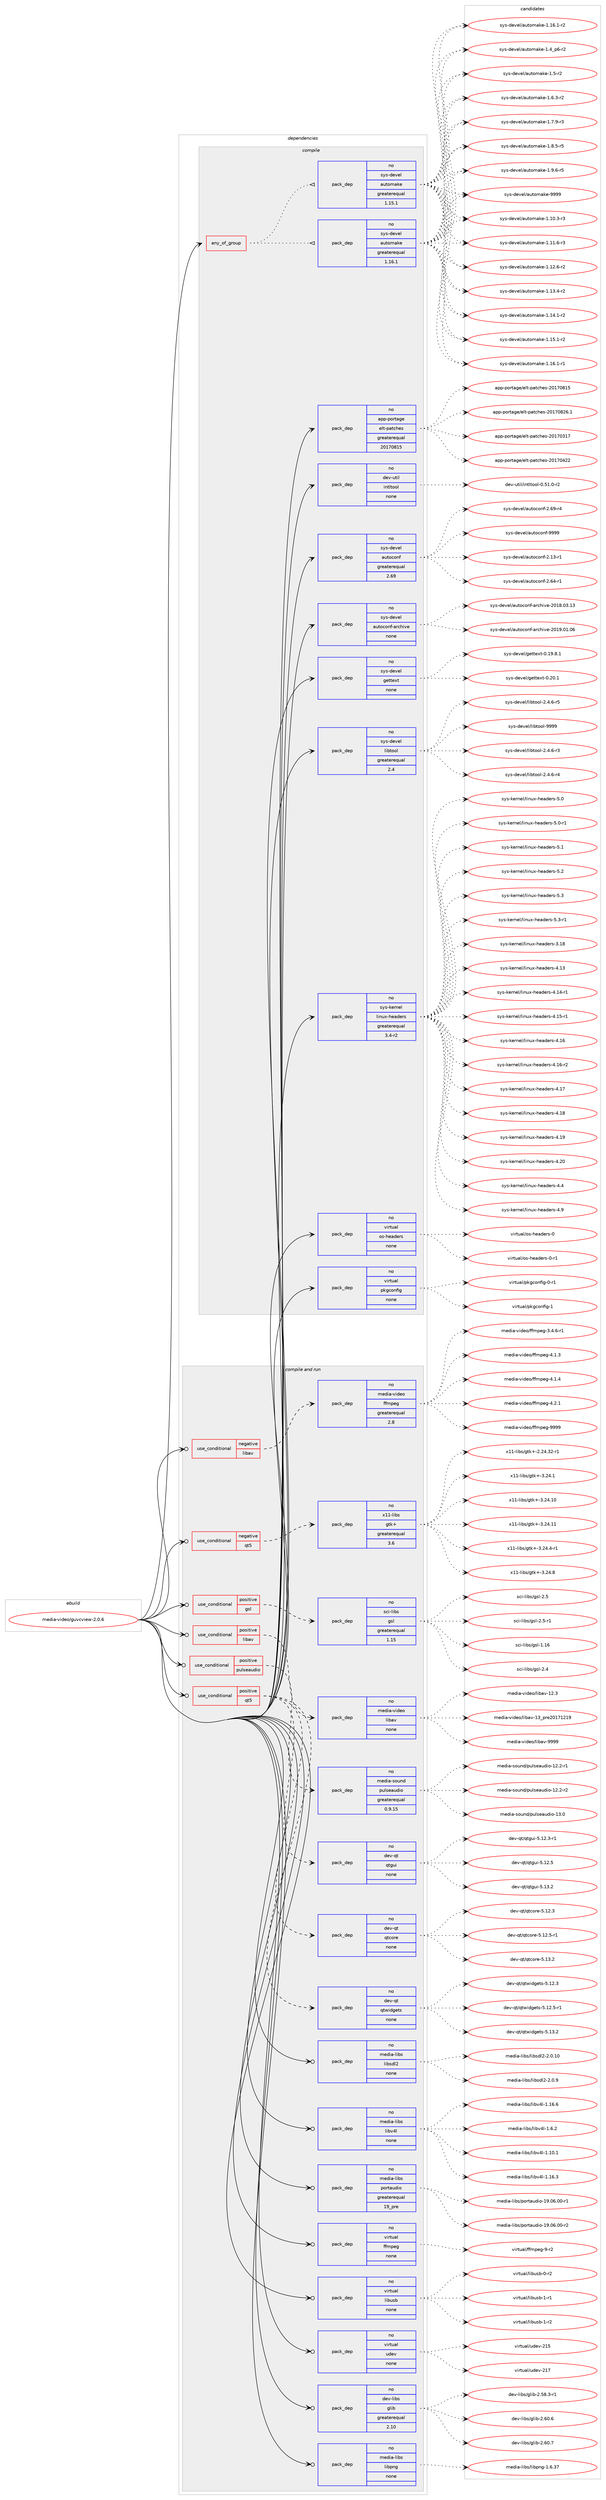 digraph prolog {

# *************
# Graph options
# *************

newrank=true;
concentrate=true;
compound=true;
graph [rankdir=LR,fontname=Helvetica,fontsize=10,ranksep=1.5];#, ranksep=2.5, nodesep=0.2];
edge  [arrowhead=vee];
node  [fontname=Helvetica,fontsize=10];

# **********
# The ebuild
# **********

subgraph cluster_leftcol {
color=gray;
rank=same;
label=<<i>ebuild</i>>;
id [label="media-video/guvcview-2.0.6", color=red, width=4, href="../media-video/guvcview-2.0.6.svg"];
}

# ****************
# The dependencies
# ****************

subgraph cluster_midcol {
color=gray;
label=<<i>dependencies</i>>;
subgraph cluster_compile {
fillcolor="#eeeeee";
style=filled;
label=<<i>compile</i>>;
subgraph any13641 {
dependency807619 [label=<<TABLE BORDER="0" CELLBORDER="1" CELLSPACING="0" CELLPADDING="4"><TR><TD CELLPADDING="10">any_of_group</TD></TR></TABLE>>, shape=none, color=red];subgraph pack597181 {
dependency807620 [label=<<TABLE BORDER="0" CELLBORDER="1" CELLSPACING="0" CELLPADDING="4" WIDTH="220"><TR><TD ROWSPAN="6" CELLPADDING="30">pack_dep</TD></TR><TR><TD WIDTH="110">no</TD></TR><TR><TD>sys-devel</TD></TR><TR><TD>automake</TD></TR><TR><TD>greaterequal</TD></TR><TR><TD>1.16.1</TD></TR></TABLE>>, shape=none, color=blue];
}
dependency807619:e -> dependency807620:w [weight=20,style="dotted",arrowhead="oinv"];
subgraph pack597182 {
dependency807621 [label=<<TABLE BORDER="0" CELLBORDER="1" CELLSPACING="0" CELLPADDING="4" WIDTH="220"><TR><TD ROWSPAN="6" CELLPADDING="30">pack_dep</TD></TR><TR><TD WIDTH="110">no</TD></TR><TR><TD>sys-devel</TD></TR><TR><TD>automake</TD></TR><TR><TD>greaterequal</TD></TR><TR><TD>1.15.1</TD></TR></TABLE>>, shape=none, color=blue];
}
dependency807619:e -> dependency807621:w [weight=20,style="dotted",arrowhead="oinv"];
}
id:e -> dependency807619:w [weight=20,style="solid",arrowhead="vee"];
subgraph pack597183 {
dependency807622 [label=<<TABLE BORDER="0" CELLBORDER="1" CELLSPACING="0" CELLPADDING="4" WIDTH="220"><TR><TD ROWSPAN="6" CELLPADDING="30">pack_dep</TD></TR><TR><TD WIDTH="110">no</TD></TR><TR><TD>app-portage</TD></TR><TR><TD>elt-patches</TD></TR><TR><TD>greaterequal</TD></TR><TR><TD>20170815</TD></TR></TABLE>>, shape=none, color=blue];
}
id:e -> dependency807622:w [weight=20,style="solid",arrowhead="vee"];
subgraph pack597184 {
dependency807623 [label=<<TABLE BORDER="0" CELLBORDER="1" CELLSPACING="0" CELLPADDING="4" WIDTH="220"><TR><TD ROWSPAN="6" CELLPADDING="30">pack_dep</TD></TR><TR><TD WIDTH="110">no</TD></TR><TR><TD>dev-util</TD></TR><TR><TD>intltool</TD></TR><TR><TD>none</TD></TR><TR><TD></TD></TR></TABLE>>, shape=none, color=blue];
}
id:e -> dependency807623:w [weight=20,style="solid",arrowhead="vee"];
subgraph pack597185 {
dependency807624 [label=<<TABLE BORDER="0" CELLBORDER="1" CELLSPACING="0" CELLPADDING="4" WIDTH="220"><TR><TD ROWSPAN="6" CELLPADDING="30">pack_dep</TD></TR><TR><TD WIDTH="110">no</TD></TR><TR><TD>sys-devel</TD></TR><TR><TD>autoconf</TD></TR><TR><TD>greaterequal</TD></TR><TR><TD>2.69</TD></TR></TABLE>>, shape=none, color=blue];
}
id:e -> dependency807624:w [weight=20,style="solid",arrowhead="vee"];
subgraph pack597186 {
dependency807625 [label=<<TABLE BORDER="0" CELLBORDER="1" CELLSPACING="0" CELLPADDING="4" WIDTH="220"><TR><TD ROWSPAN="6" CELLPADDING="30">pack_dep</TD></TR><TR><TD WIDTH="110">no</TD></TR><TR><TD>sys-devel</TD></TR><TR><TD>autoconf-archive</TD></TR><TR><TD>none</TD></TR><TR><TD></TD></TR></TABLE>>, shape=none, color=blue];
}
id:e -> dependency807625:w [weight=20,style="solid",arrowhead="vee"];
subgraph pack597187 {
dependency807626 [label=<<TABLE BORDER="0" CELLBORDER="1" CELLSPACING="0" CELLPADDING="4" WIDTH="220"><TR><TD ROWSPAN="6" CELLPADDING="30">pack_dep</TD></TR><TR><TD WIDTH="110">no</TD></TR><TR><TD>sys-devel</TD></TR><TR><TD>gettext</TD></TR><TR><TD>none</TD></TR><TR><TD></TD></TR></TABLE>>, shape=none, color=blue];
}
id:e -> dependency807626:w [weight=20,style="solid",arrowhead="vee"];
subgraph pack597188 {
dependency807627 [label=<<TABLE BORDER="0" CELLBORDER="1" CELLSPACING="0" CELLPADDING="4" WIDTH="220"><TR><TD ROWSPAN="6" CELLPADDING="30">pack_dep</TD></TR><TR><TD WIDTH="110">no</TD></TR><TR><TD>sys-devel</TD></TR><TR><TD>libtool</TD></TR><TR><TD>greaterequal</TD></TR><TR><TD>2.4</TD></TR></TABLE>>, shape=none, color=blue];
}
id:e -> dependency807627:w [weight=20,style="solid",arrowhead="vee"];
subgraph pack597189 {
dependency807628 [label=<<TABLE BORDER="0" CELLBORDER="1" CELLSPACING="0" CELLPADDING="4" WIDTH="220"><TR><TD ROWSPAN="6" CELLPADDING="30">pack_dep</TD></TR><TR><TD WIDTH="110">no</TD></TR><TR><TD>sys-kernel</TD></TR><TR><TD>linux-headers</TD></TR><TR><TD>greaterequal</TD></TR><TR><TD>3.4-r2</TD></TR></TABLE>>, shape=none, color=blue];
}
id:e -> dependency807628:w [weight=20,style="solid",arrowhead="vee"];
subgraph pack597190 {
dependency807629 [label=<<TABLE BORDER="0" CELLBORDER="1" CELLSPACING="0" CELLPADDING="4" WIDTH="220"><TR><TD ROWSPAN="6" CELLPADDING="30">pack_dep</TD></TR><TR><TD WIDTH="110">no</TD></TR><TR><TD>virtual</TD></TR><TR><TD>os-headers</TD></TR><TR><TD>none</TD></TR><TR><TD></TD></TR></TABLE>>, shape=none, color=blue];
}
id:e -> dependency807629:w [weight=20,style="solid",arrowhead="vee"];
subgraph pack597191 {
dependency807630 [label=<<TABLE BORDER="0" CELLBORDER="1" CELLSPACING="0" CELLPADDING="4" WIDTH="220"><TR><TD ROWSPAN="6" CELLPADDING="30">pack_dep</TD></TR><TR><TD WIDTH="110">no</TD></TR><TR><TD>virtual</TD></TR><TR><TD>pkgconfig</TD></TR><TR><TD>none</TD></TR><TR><TD></TD></TR></TABLE>>, shape=none, color=blue];
}
id:e -> dependency807630:w [weight=20,style="solid",arrowhead="vee"];
}
subgraph cluster_compileandrun {
fillcolor="#eeeeee";
style=filled;
label=<<i>compile and run</i>>;
subgraph cond196349 {
dependency807631 [label=<<TABLE BORDER="0" CELLBORDER="1" CELLSPACING="0" CELLPADDING="4"><TR><TD ROWSPAN="3" CELLPADDING="10">use_conditional</TD></TR><TR><TD>negative</TD></TR><TR><TD>libav</TD></TR></TABLE>>, shape=none, color=red];
subgraph pack597192 {
dependency807632 [label=<<TABLE BORDER="0" CELLBORDER="1" CELLSPACING="0" CELLPADDING="4" WIDTH="220"><TR><TD ROWSPAN="6" CELLPADDING="30">pack_dep</TD></TR><TR><TD WIDTH="110">no</TD></TR><TR><TD>media-video</TD></TR><TR><TD>ffmpeg</TD></TR><TR><TD>greaterequal</TD></TR><TR><TD>2.8</TD></TR></TABLE>>, shape=none, color=blue];
}
dependency807631:e -> dependency807632:w [weight=20,style="dashed",arrowhead="vee"];
}
id:e -> dependency807631:w [weight=20,style="solid",arrowhead="odotvee"];
subgraph cond196350 {
dependency807633 [label=<<TABLE BORDER="0" CELLBORDER="1" CELLSPACING="0" CELLPADDING="4"><TR><TD ROWSPAN="3" CELLPADDING="10">use_conditional</TD></TR><TR><TD>negative</TD></TR><TR><TD>qt5</TD></TR></TABLE>>, shape=none, color=red];
subgraph pack597193 {
dependency807634 [label=<<TABLE BORDER="0" CELLBORDER="1" CELLSPACING="0" CELLPADDING="4" WIDTH="220"><TR><TD ROWSPAN="6" CELLPADDING="30">pack_dep</TD></TR><TR><TD WIDTH="110">no</TD></TR><TR><TD>x11-libs</TD></TR><TR><TD>gtk+</TD></TR><TR><TD>greaterequal</TD></TR><TR><TD>3.6</TD></TR></TABLE>>, shape=none, color=blue];
}
dependency807633:e -> dependency807634:w [weight=20,style="dashed",arrowhead="vee"];
}
id:e -> dependency807633:w [weight=20,style="solid",arrowhead="odotvee"];
subgraph cond196351 {
dependency807635 [label=<<TABLE BORDER="0" CELLBORDER="1" CELLSPACING="0" CELLPADDING="4"><TR><TD ROWSPAN="3" CELLPADDING="10">use_conditional</TD></TR><TR><TD>positive</TD></TR><TR><TD>gsl</TD></TR></TABLE>>, shape=none, color=red];
subgraph pack597194 {
dependency807636 [label=<<TABLE BORDER="0" CELLBORDER="1" CELLSPACING="0" CELLPADDING="4" WIDTH="220"><TR><TD ROWSPAN="6" CELLPADDING="30">pack_dep</TD></TR><TR><TD WIDTH="110">no</TD></TR><TR><TD>sci-libs</TD></TR><TR><TD>gsl</TD></TR><TR><TD>greaterequal</TD></TR><TR><TD>1.15</TD></TR></TABLE>>, shape=none, color=blue];
}
dependency807635:e -> dependency807636:w [weight=20,style="dashed",arrowhead="vee"];
}
id:e -> dependency807635:w [weight=20,style="solid",arrowhead="odotvee"];
subgraph cond196352 {
dependency807637 [label=<<TABLE BORDER="0" CELLBORDER="1" CELLSPACING="0" CELLPADDING="4"><TR><TD ROWSPAN="3" CELLPADDING="10">use_conditional</TD></TR><TR><TD>positive</TD></TR><TR><TD>libav</TD></TR></TABLE>>, shape=none, color=red];
subgraph pack597195 {
dependency807638 [label=<<TABLE BORDER="0" CELLBORDER="1" CELLSPACING="0" CELLPADDING="4" WIDTH="220"><TR><TD ROWSPAN="6" CELLPADDING="30">pack_dep</TD></TR><TR><TD WIDTH="110">no</TD></TR><TR><TD>media-video</TD></TR><TR><TD>libav</TD></TR><TR><TD>none</TD></TR><TR><TD></TD></TR></TABLE>>, shape=none, color=blue];
}
dependency807637:e -> dependency807638:w [weight=20,style="dashed",arrowhead="vee"];
}
id:e -> dependency807637:w [weight=20,style="solid",arrowhead="odotvee"];
subgraph cond196353 {
dependency807639 [label=<<TABLE BORDER="0" CELLBORDER="1" CELLSPACING="0" CELLPADDING="4"><TR><TD ROWSPAN="3" CELLPADDING="10">use_conditional</TD></TR><TR><TD>positive</TD></TR><TR><TD>pulseaudio</TD></TR></TABLE>>, shape=none, color=red];
subgraph pack597196 {
dependency807640 [label=<<TABLE BORDER="0" CELLBORDER="1" CELLSPACING="0" CELLPADDING="4" WIDTH="220"><TR><TD ROWSPAN="6" CELLPADDING="30">pack_dep</TD></TR><TR><TD WIDTH="110">no</TD></TR><TR><TD>media-sound</TD></TR><TR><TD>pulseaudio</TD></TR><TR><TD>greaterequal</TD></TR><TR><TD>0.9.15</TD></TR></TABLE>>, shape=none, color=blue];
}
dependency807639:e -> dependency807640:w [weight=20,style="dashed",arrowhead="vee"];
}
id:e -> dependency807639:w [weight=20,style="solid",arrowhead="odotvee"];
subgraph cond196354 {
dependency807641 [label=<<TABLE BORDER="0" CELLBORDER="1" CELLSPACING="0" CELLPADDING="4"><TR><TD ROWSPAN="3" CELLPADDING="10">use_conditional</TD></TR><TR><TD>positive</TD></TR><TR><TD>qt5</TD></TR></TABLE>>, shape=none, color=red];
subgraph pack597197 {
dependency807642 [label=<<TABLE BORDER="0" CELLBORDER="1" CELLSPACING="0" CELLPADDING="4" WIDTH="220"><TR><TD ROWSPAN="6" CELLPADDING="30">pack_dep</TD></TR><TR><TD WIDTH="110">no</TD></TR><TR><TD>dev-qt</TD></TR><TR><TD>qtcore</TD></TR><TR><TD>none</TD></TR><TR><TD></TD></TR></TABLE>>, shape=none, color=blue];
}
dependency807641:e -> dependency807642:w [weight=20,style="dashed",arrowhead="vee"];
subgraph pack597198 {
dependency807643 [label=<<TABLE BORDER="0" CELLBORDER="1" CELLSPACING="0" CELLPADDING="4" WIDTH="220"><TR><TD ROWSPAN="6" CELLPADDING="30">pack_dep</TD></TR><TR><TD WIDTH="110">no</TD></TR><TR><TD>dev-qt</TD></TR><TR><TD>qtgui</TD></TR><TR><TD>none</TD></TR><TR><TD></TD></TR></TABLE>>, shape=none, color=blue];
}
dependency807641:e -> dependency807643:w [weight=20,style="dashed",arrowhead="vee"];
subgraph pack597199 {
dependency807644 [label=<<TABLE BORDER="0" CELLBORDER="1" CELLSPACING="0" CELLPADDING="4" WIDTH="220"><TR><TD ROWSPAN="6" CELLPADDING="30">pack_dep</TD></TR><TR><TD WIDTH="110">no</TD></TR><TR><TD>dev-qt</TD></TR><TR><TD>qtwidgets</TD></TR><TR><TD>none</TD></TR><TR><TD></TD></TR></TABLE>>, shape=none, color=blue];
}
dependency807641:e -> dependency807644:w [weight=20,style="dashed",arrowhead="vee"];
}
id:e -> dependency807641:w [weight=20,style="solid",arrowhead="odotvee"];
subgraph pack597200 {
dependency807645 [label=<<TABLE BORDER="0" CELLBORDER="1" CELLSPACING="0" CELLPADDING="4" WIDTH="220"><TR><TD ROWSPAN="6" CELLPADDING="30">pack_dep</TD></TR><TR><TD WIDTH="110">no</TD></TR><TR><TD>dev-libs</TD></TR><TR><TD>glib</TD></TR><TR><TD>greaterequal</TD></TR><TR><TD>2.10</TD></TR></TABLE>>, shape=none, color=blue];
}
id:e -> dependency807645:w [weight=20,style="solid",arrowhead="odotvee"];
subgraph pack597201 {
dependency807646 [label=<<TABLE BORDER="0" CELLBORDER="1" CELLSPACING="0" CELLPADDING="4" WIDTH="220"><TR><TD ROWSPAN="6" CELLPADDING="30">pack_dep</TD></TR><TR><TD WIDTH="110">no</TD></TR><TR><TD>media-libs</TD></TR><TR><TD>libpng</TD></TR><TR><TD>none</TD></TR><TR><TD></TD></TR></TABLE>>, shape=none, color=blue];
}
id:e -> dependency807646:w [weight=20,style="solid",arrowhead="odotvee"];
subgraph pack597202 {
dependency807647 [label=<<TABLE BORDER="0" CELLBORDER="1" CELLSPACING="0" CELLPADDING="4" WIDTH="220"><TR><TD ROWSPAN="6" CELLPADDING="30">pack_dep</TD></TR><TR><TD WIDTH="110">no</TD></TR><TR><TD>media-libs</TD></TR><TR><TD>libsdl2</TD></TR><TR><TD>none</TD></TR><TR><TD></TD></TR></TABLE>>, shape=none, color=blue];
}
id:e -> dependency807647:w [weight=20,style="solid",arrowhead="odotvee"];
subgraph pack597203 {
dependency807648 [label=<<TABLE BORDER="0" CELLBORDER="1" CELLSPACING="0" CELLPADDING="4" WIDTH="220"><TR><TD ROWSPAN="6" CELLPADDING="30">pack_dep</TD></TR><TR><TD WIDTH="110">no</TD></TR><TR><TD>media-libs</TD></TR><TR><TD>libv4l</TD></TR><TR><TD>none</TD></TR><TR><TD></TD></TR></TABLE>>, shape=none, color=blue];
}
id:e -> dependency807648:w [weight=20,style="solid",arrowhead="odotvee"];
subgraph pack597204 {
dependency807649 [label=<<TABLE BORDER="0" CELLBORDER="1" CELLSPACING="0" CELLPADDING="4" WIDTH="220"><TR><TD ROWSPAN="6" CELLPADDING="30">pack_dep</TD></TR><TR><TD WIDTH="110">no</TD></TR><TR><TD>media-libs</TD></TR><TR><TD>portaudio</TD></TR><TR><TD>greaterequal</TD></TR><TR><TD>19_pre</TD></TR></TABLE>>, shape=none, color=blue];
}
id:e -> dependency807649:w [weight=20,style="solid",arrowhead="odotvee"];
subgraph pack597205 {
dependency807650 [label=<<TABLE BORDER="0" CELLBORDER="1" CELLSPACING="0" CELLPADDING="4" WIDTH="220"><TR><TD ROWSPAN="6" CELLPADDING="30">pack_dep</TD></TR><TR><TD WIDTH="110">no</TD></TR><TR><TD>virtual</TD></TR><TR><TD>ffmpeg</TD></TR><TR><TD>none</TD></TR><TR><TD></TD></TR></TABLE>>, shape=none, color=blue];
}
id:e -> dependency807650:w [weight=20,style="solid",arrowhead="odotvee"];
subgraph pack597206 {
dependency807651 [label=<<TABLE BORDER="0" CELLBORDER="1" CELLSPACING="0" CELLPADDING="4" WIDTH="220"><TR><TD ROWSPAN="6" CELLPADDING="30">pack_dep</TD></TR><TR><TD WIDTH="110">no</TD></TR><TR><TD>virtual</TD></TR><TR><TD>libusb</TD></TR><TR><TD>none</TD></TR><TR><TD></TD></TR></TABLE>>, shape=none, color=blue];
}
id:e -> dependency807651:w [weight=20,style="solid",arrowhead="odotvee"];
subgraph pack597207 {
dependency807652 [label=<<TABLE BORDER="0" CELLBORDER="1" CELLSPACING="0" CELLPADDING="4" WIDTH="220"><TR><TD ROWSPAN="6" CELLPADDING="30">pack_dep</TD></TR><TR><TD WIDTH="110">no</TD></TR><TR><TD>virtual</TD></TR><TR><TD>udev</TD></TR><TR><TD>none</TD></TR><TR><TD></TD></TR></TABLE>>, shape=none, color=blue];
}
id:e -> dependency807652:w [weight=20,style="solid",arrowhead="odotvee"];
}
subgraph cluster_run {
fillcolor="#eeeeee";
style=filled;
label=<<i>run</i>>;
}
}

# **************
# The candidates
# **************

subgraph cluster_choices {
rank=same;
color=gray;
label=<<i>candidates</i>>;

subgraph choice597181 {
color=black;
nodesep=1;
choice11512111545100101118101108479711711611110997107101454946494846514511451 [label="sys-devel/automake-1.10.3-r3", color=red, width=4,href="../sys-devel/automake-1.10.3-r3.svg"];
choice11512111545100101118101108479711711611110997107101454946494946544511451 [label="sys-devel/automake-1.11.6-r3", color=red, width=4,href="../sys-devel/automake-1.11.6-r3.svg"];
choice11512111545100101118101108479711711611110997107101454946495046544511450 [label="sys-devel/automake-1.12.6-r2", color=red, width=4,href="../sys-devel/automake-1.12.6-r2.svg"];
choice11512111545100101118101108479711711611110997107101454946495146524511450 [label="sys-devel/automake-1.13.4-r2", color=red, width=4,href="../sys-devel/automake-1.13.4-r2.svg"];
choice11512111545100101118101108479711711611110997107101454946495246494511450 [label="sys-devel/automake-1.14.1-r2", color=red, width=4,href="../sys-devel/automake-1.14.1-r2.svg"];
choice11512111545100101118101108479711711611110997107101454946495346494511450 [label="sys-devel/automake-1.15.1-r2", color=red, width=4,href="../sys-devel/automake-1.15.1-r2.svg"];
choice11512111545100101118101108479711711611110997107101454946495446494511449 [label="sys-devel/automake-1.16.1-r1", color=red, width=4,href="../sys-devel/automake-1.16.1-r1.svg"];
choice11512111545100101118101108479711711611110997107101454946495446494511450 [label="sys-devel/automake-1.16.1-r2", color=red, width=4,href="../sys-devel/automake-1.16.1-r2.svg"];
choice115121115451001011181011084797117116111109971071014549465295112544511450 [label="sys-devel/automake-1.4_p6-r2", color=red, width=4,href="../sys-devel/automake-1.4_p6-r2.svg"];
choice11512111545100101118101108479711711611110997107101454946534511450 [label="sys-devel/automake-1.5-r2", color=red, width=4,href="../sys-devel/automake-1.5-r2.svg"];
choice115121115451001011181011084797117116111109971071014549465446514511450 [label="sys-devel/automake-1.6.3-r2", color=red, width=4,href="../sys-devel/automake-1.6.3-r2.svg"];
choice115121115451001011181011084797117116111109971071014549465546574511451 [label="sys-devel/automake-1.7.9-r3", color=red, width=4,href="../sys-devel/automake-1.7.9-r3.svg"];
choice115121115451001011181011084797117116111109971071014549465646534511453 [label="sys-devel/automake-1.8.5-r5", color=red, width=4,href="../sys-devel/automake-1.8.5-r5.svg"];
choice115121115451001011181011084797117116111109971071014549465746544511453 [label="sys-devel/automake-1.9.6-r5", color=red, width=4,href="../sys-devel/automake-1.9.6-r5.svg"];
choice115121115451001011181011084797117116111109971071014557575757 [label="sys-devel/automake-9999", color=red, width=4,href="../sys-devel/automake-9999.svg"];
dependency807620:e -> choice11512111545100101118101108479711711611110997107101454946494846514511451:w [style=dotted,weight="100"];
dependency807620:e -> choice11512111545100101118101108479711711611110997107101454946494946544511451:w [style=dotted,weight="100"];
dependency807620:e -> choice11512111545100101118101108479711711611110997107101454946495046544511450:w [style=dotted,weight="100"];
dependency807620:e -> choice11512111545100101118101108479711711611110997107101454946495146524511450:w [style=dotted,weight="100"];
dependency807620:e -> choice11512111545100101118101108479711711611110997107101454946495246494511450:w [style=dotted,weight="100"];
dependency807620:e -> choice11512111545100101118101108479711711611110997107101454946495346494511450:w [style=dotted,weight="100"];
dependency807620:e -> choice11512111545100101118101108479711711611110997107101454946495446494511449:w [style=dotted,weight="100"];
dependency807620:e -> choice11512111545100101118101108479711711611110997107101454946495446494511450:w [style=dotted,weight="100"];
dependency807620:e -> choice115121115451001011181011084797117116111109971071014549465295112544511450:w [style=dotted,weight="100"];
dependency807620:e -> choice11512111545100101118101108479711711611110997107101454946534511450:w [style=dotted,weight="100"];
dependency807620:e -> choice115121115451001011181011084797117116111109971071014549465446514511450:w [style=dotted,weight="100"];
dependency807620:e -> choice115121115451001011181011084797117116111109971071014549465546574511451:w [style=dotted,weight="100"];
dependency807620:e -> choice115121115451001011181011084797117116111109971071014549465646534511453:w [style=dotted,weight="100"];
dependency807620:e -> choice115121115451001011181011084797117116111109971071014549465746544511453:w [style=dotted,weight="100"];
dependency807620:e -> choice115121115451001011181011084797117116111109971071014557575757:w [style=dotted,weight="100"];
}
subgraph choice597182 {
color=black;
nodesep=1;
choice11512111545100101118101108479711711611110997107101454946494846514511451 [label="sys-devel/automake-1.10.3-r3", color=red, width=4,href="../sys-devel/automake-1.10.3-r3.svg"];
choice11512111545100101118101108479711711611110997107101454946494946544511451 [label="sys-devel/automake-1.11.6-r3", color=red, width=4,href="../sys-devel/automake-1.11.6-r3.svg"];
choice11512111545100101118101108479711711611110997107101454946495046544511450 [label="sys-devel/automake-1.12.6-r2", color=red, width=4,href="../sys-devel/automake-1.12.6-r2.svg"];
choice11512111545100101118101108479711711611110997107101454946495146524511450 [label="sys-devel/automake-1.13.4-r2", color=red, width=4,href="../sys-devel/automake-1.13.4-r2.svg"];
choice11512111545100101118101108479711711611110997107101454946495246494511450 [label="sys-devel/automake-1.14.1-r2", color=red, width=4,href="../sys-devel/automake-1.14.1-r2.svg"];
choice11512111545100101118101108479711711611110997107101454946495346494511450 [label="sys-devel/automake-1.15.1-r2", color=red, width=4,href="../sys-devel/automake-1.15.1-r2.svg"];
choice11512111545100101118101108479711711611110997107101454946495446494511449 [label="sys-devel/automake-1.16.1-r1", color=red, width=4,href="../sys-devel/automake-1.16.1-r1.svg"];
choice11512111545100101118101108479711711611110997107101454946495446494511450 [label="sys-devel/automake-1.16.1-r2", color=red, width=4,href="../sys-devel/automake-1.16.1-r2.svg"];
choice115121115451001011181011084797117116111109971071014549465295112544511450 [label="sys-devel/automake-1.4_p6-r2", color=red, width=4,href="../sys-devel/automake-1.4_p6-r2.svg"];
choice11512111545100101118101108479711711611110997107101454946534511450 [label="sys-devel/automake-1.5-r2", color=red, width=4,href="../sys-devel/automake-1.5-r2.svg"];
choice115121115451001011181011084797117116111109971071014549465446514511450 [label="sys-devel/automake-1.6.3-r2", color=red, width=4,href="../sys-devel/automake-1.6.3-r2.svg"];
choice115121115451001011181011084797117116111109971071014549465546574511451 [label="sys-devel/automake-1.7.9-r3", color=red, width=4,href="../sys-devel/automake-1.7.9-r3.svg"];
choice115121115451001011181011084797117116111109971071014549465646534511453 [label="sys-devel/automake-1.8.5-r5", color=red, width=4,href="../sys-devel/automake-1.8.5-r5.svg"];
choice115121115451001011181011084797117116111109971071014549465746544511453 [label="sys-devel/automake-1.9.6-r5", color=red, width=4,href="../sys-devel/automake-1.9.6-r5.svg"];
choice115121115451001011181011084797117116111109971071014557575757 [label="sys-devel/automake-9999", color=red, width=4,href="../sys-devel/automake-9999.svg"];
dependency807621:e -> choice11512111545100101118101108479711711611110997107101454946494846514511451:w [style=dotted,weight="100"];
dependency807621:e -> choice11512111545100101118101108479711711611110997107101454946494946544511451:w [style=dotted,weight="100"];
dependency807621:e -> choice11512111545100101118101108479711711611110997107101454946495046544511450:w [style=dotted,weight="100"];
dependency807621:e -> choice11512111545100101118101108479711711611110997107101454946495146524511450:w [style=dotted,weight="100"];
dependency807621:e -> choice11512111545100101118101108479711711611110997107101454946495246494511450:w [style=dotted,weight="100"];
dependency807621:e -> choice11512111545100101118101108479711711611110997107101454946495346494511450:w [style=dotted,weight="100"];
dependency807621:e -> choice11512111545100101118101108479711711611110997107101454946495446494511449:w [style=dotted,weight="100"];
dependency807621:e -> choice11512111545100101118101108479711711611110997107101454946495446494511450:w [style=dotted,weight="100"];
dependency807621:e -> choice115121115451001011181011084797117116111109971071014549465295112544511450:w [style=dotted,weight="100"];
dependency807621:e -> choice11512111545100101118101108479711711611110997107101454946534511450:w [style=dotted,weight="100"];
dependency807621:e -> choice115121115451001011181011084797117116111109971071014549465446514511450:w [style=dotted,weight="100"];
dependency807621:e -> choice115121115451001011181011084797117116111109971071014549465546574511451:w [style=dotted,weight="100"];
dependency807621:e -> choice115121115451001011181011084797117116111109971071014549465646534511453:w [style=dotted,weight="100"];
dependency807621:e -> choice115121115451001011181011084797117116111109971071014549465746544511453:w [style=dotted,weight="100"];
dependency807621:e -> choice115121115451001011181011084797117116111109971071014557575757:w [style=dotted,weight="100"];
}
subgraph choice597183 {
color=black;
nodesep=1;
choice97112112451121111141169710310147101108116451129711699104101115455048495548514955 [label="app-portage/elt-patches-20170317", color=red, width=4,href="../app-portage/elt-patches-20170317.svg"];
choice97112112451121111141169710310147101108116451129711699104101115455048495548525050 [label="app-portage/elt-patches-20170422", color=red, width=4,href="../app-portage/elt-patches-20170422.svg"];
choice97112112451121111141169710310147101108116451129711699104101115455048495548564953 [label="app-portage/elt-patches-20170815", color=red, width=4,href="../app-portage/elt-patches-20170815.svg"];
choice971121124511211111411697103101471011081164511297116991041011154550484955485650544649 [label="app-portage/elt-patches-20170826.1", color=red, width=4,href="../app-portage/elt-patches-20170826.1.svg"];
dependency807622:e -> choice97112112451121111141169710310147101108116451129711699104101115455048495548514955:w [style=dotted,weight="100"];
dependency807622:e -> choice97112112451121111141169710310147101108116451129711699104101115455048495548525050:w [style=dotted,weight="100"];
dependency807622:e -> choice97112112451121111141169710310147101108116451129711699104101115455048495548564953:w [style=dotted,weight="100"];
dependency807622:e -> choice971121124511211111411697103101471011081164511297116991041011154550484955485650544649:w [style=dotted,weight="100"];
}
subgraph choice597184 {
color=black;
nodesep=1;
choice1001011184511711610510847105110116108116111111108454846534946484511450 [label="dev-util/intltool-0.51.0-r2", color=red, width=4,href="../dev-util/intltool-0.51.0-r2.svg"];
dependency807623:e -> choice1001011184511711610510847105110116108116111111108454846534946484511450:w [style=dotted,weight="100"];
}
subgraph choice597185 {
color=black;
nodesep=1;
choice1151211154510010111810110847971171161119911111010245504649514511449 [label="sys-devel/autoconf-2.13-r1", color=red, width=4,href="../sys-devel/autoconf-2.13-r1.svg"];
choice1151211154510010111810110847971171161119911111010245504654524511449 [label="sys-devel/autoconf-2.64-r1", color=red, width=4,href="../sys-devel/autoconf-2.64-r1.svg"];
choice1151211154510010111810110847971171161119911111010245504654574511452 [label="sys-devel/autoconf-2.69-r4", color=red, width=4,href="../sys-devel/autoconf-2.69-r4.svg"];
choice115121115451001011181011084797117116111991111101024557575757 [label="sys-devel/autoconf-9999", color=red, width=4,href="../sys-devel/autoconf-9999.svg"];
dependency807624:e -> choice1151211154510010111810110847971171161119911111010245504649514511449:w [style=dotted,weight="100"];
dependency807624:e -> choice1151211154510010111810110847971171161119911111010245504654524511449:w [style=dotted,weight="100"];
dependency807624:e -> choice1151211154510010111810110847971171161119911111010245504654574511452:w [style=dotted,weight="100"];
dependency807624:e -> choice115121115451001011181011084797117116111991111101024557575757:w [style=dotted,weight="100"];
}
subgraph choice597186 {
color=black;
nodesep=1;
choice115121115451001011181011084797117116111991111101024597114991041051181014550484956464851464951 [label="sys-devel/autoconf-archive-2018.03.13", color=red, width=4,href="../sys-devel/autoconf-archive-2018.03.13.svg"];
choice115121115451001011181011084797117116111991111101024597114991041051181014550484957464849464854 [label="sys-devel/autoconf-archive-2019.01.06", color=red, width=4,href="../sys-devel/autoconf-archive-2019.01.06.svg"];
dependency807625:e -> choice115121115451001011181011084797117116111991111101024597114991041051181014550484956464851464951:w [style=dotted,weight="100"];
dependency807625:e -> choice115121115451001011181011084797117116111991111101024597114991041051181014550484957464849464854:w [style=dotted,weight="100"];
}
subgraph choice597187 {
color=black;
nodesep=1;
choice1151211154510010111810110847103101116116101120116454846495746564649 [label="sys-devel/gettext-0.19.8.1", color=red, width=4,href="../sys-devel/gettext-0.19.8.1.svg"];
choice115121115451001011181011084710310111611610112011645484650484649 [label="sys-devel/gettext-0.20.1", color=red, width=4,href="../sys-devel/gettext-0.20.1.svg"];
dependency807626:e -> choice1151211154510010111810110847103101116116101120116454846495746564649:w [style=dotted,weight="100"];
dependency807626:e -> choice115121115451001011181011084710310111611610112011645484650484649:w [style=dotted,weight="100"];
}
subgraph choice597188 {
color=black;
nodesep=1;
choice1151211154510010111810110847108105981161111111084550465246544511451 [label="sys-devel/libtool-2.4.6-r3", color=red, width=4,href="../sys-devel/libtool-2.4.6-r3.svg"];
choice1151211154510010111810110847108105981161111111084550465246544511452 [label="sys-devel/libtool-2.4.6-r4", color=red, width=4,href="../sys-devel/libtool-2.4.6-r4.svg"];
choice1151211154510010111810110847108105981161111111084550465246544511453 [label="sys-devel/libtool-2.4.6-r5", color=red, width=4,href="../sys-devel/libtool-2.4.6-r5.svg"];
choice1151211154510010111810110847108105981161111111084557575757 [label="sys-devel/libtool-9999", color=red, width=4,href="../sys-devel/libtool-9999.svg"];
dependency807627:e -> choice1151211154510010111810110847108105981161111111084550465246544511451:w [style=dotted,weight="100"];
dependency807627:e -> choice1151211154510010111810110847108105981161111111084550465246544511452:w [style=dotted,weight="100"];
dependency807627:e -> choice1151211154510010111810110847108105981161111111084550465246544511453:w [style=dotted,weight="100"];
dependency807627:e -> choice1151211154510010111810110847108105981161111111084557575757:w [style=dotted,weight="100"];
}
subgraph choice597189 {
color=black;
nodesep=1;
choice115121115451071011141101011084710810511011712045104101971001011141154551464956 [label="sys-kernel/linux-headers-3.18", color=red, width=4,href="../sys-kernel/linux-headers-3.18.svg"];
choice115121115451071011141101011084710810511011712045104101971001011141154552464951 [label="sys-kernel/linux-headers-4.13", color=red, width=4,href="../sys-kernel/linux-headers-4.13.svg"];
choice1151211154510710111411010110847108105110117120451041019710010111411545524649524511449 [label="sys-kernel/linux-headers-4.14-r1", color=red, width=4,href="../sys-kernel/linux-headers-4.14-r1.svg"];
choice1151211154510710111411010110847108105110117120451041019710010111411545524649534511449 [label="sys-kernel/linux-headers-4.15-r1", color=red, width=4,href="../sys-kernel/linux-headers-4.15-r1.svg"];
choice115121115451071011141101011084710810511011712045104101971001011141154552464954 [label="sys-kernel/linux-headers-4.16", color=red, width=4,href="../sys-kernel/linux-headers-4.16.svg"];
choice1151211154510710111411010110847108105110117120451041019710010111411545524649544511450 [label="sys-kernel/linux-headers-4.16-r2", color=red, width=4,href="../sys-kernel/linux-headers-4.16-r2.svg"];
choice115121115451071011141101011084710810511011712045104101971001011141154552464955 [label="sys-kernel/linux-headers-4.17", color=red, width=4,href="../sys-kernel/linux-headers-4.17.svg"];
choice115121115451071011141101011084710810511011712045104101971001011141154552464956 [label="sys-kernel/linux-headers-4.18", color=red, width=4,href="../sys-kernel/linux-headers-4.18.svg"];
choice115121115451071011141101011084710810511011712045104101971001011141154552464957 [label="sys-kernel/linux-headers-4.19", color=red, width=4,href="../sys-kernel/linux-headers-4.19.svg"];
choice115121115451071011141101011084710810511011712045104101971001011141154552465048 [label="sys-kernel/linux-headers-4.20", color=red, width=4,href="../sys-kernel/linux-headers-4.20.svg"];
choice1151211154510710111411010110847108105110117120451041019710010111411545524652 [label="sys-kernel/linux-headers-4.4", color=red, width=4,href="../sys-kernel/linux-headers-4.4.svg"];
choice1151211154510710111411010110847108105110117120451041019710010111411545524657 [label="sys-kernel/linux-headers-4.9", color=red, width=4,href="../sys-kernel/linux-headers-4.9.svg"];
choice1151211154510710111411010110847108105110117120451041019710010111411545534648 [label="sys-kernel/linux-headers-5.0", color=red, width=4,href="../sys-kernel/linux-headers-5.0.svg"];
choice11512111545107101114110101108471081051101171204510410197100101114115455346484511449 [label="sys-kernel/linux-headers-5.0-r1", color=red, width=4,href="../sys-kernel/linux-headers-5.0-r1.svg"];
choice1151211154510710111411010110847108105110117120451041019710010111411545534649 [label="sys-kernel/linux-headers-5.1", color=red, width=4,href="../sys-kernel/linux-headers-5.1.svg"];
choice1151211154510710111411010110847108105110117120451041019710010111411545534650 [label="sys-kernel/linux-headers-5.2", color=red, width=4,href="../sys-kernel/linux-headers-5.2.svg"];
choice1151211154510710111411010110847108105110117120451041019710010111411545534651 [label="sys-kernel/linux-headers-5.3", color=red, width=4,href="../sys-kernel/linux-headers-5.3.svg"];
choice11512111545107101114110101108471081051101171204510410197100101114115455346514511449 [label="sys-kernel/linux-headers-5.3-r1", color=red, width=4,href="../sys-kernel/linux-headers-5.3-r1.svg"];
dependency807628:e -> choice115121115451071011141101011084710810511011712045104101971001011141154551464956:w [style=dotted,weight="100"];
dependency807628:e -> choice115121115451071011141101011084710810511011712045104101971001011141154552464951:w [style=dotted,weight="100"];
dependency807628:e -> choice1151211154510710111411010110847108105110117120451041019710010111411545524649524511449:w [style=dotted,weight="100"];
dependency807628:e -> choice1151211154510710111411010110847108105110117120451041019710010111411545524649534511449:w [style=dotted,weight="100"];
dependency807628:e -> choice115121115451071011141101011084710810511011712045104101971001011141154552464954:w [style=dotted,weight="100"];
dependency807628:e -> choice1151211154510710111411010110847108105110117120451041019710010111411545524649544511450:w [style=dotted,weight="100"];
dependency807628:e -> choice115121115451071011141101011084710810511011712045104101971001011141154552464955:w [style=dotted,weight="100"];
dependency807628:e -> choice115121115451071011141101011084710810511011712045104101971001011141154552464956:w [style=dotted,weight="100"];
dependency807628:e -> choice115121115451071011141101011084710810511011712045104101971001011141154552464957:w [style=dotted,weight="100"];
dependency807628:e -> choice115121115451071011141101011084710810511011712045104101971001011141154552465048:w [style=dotted,weight="100"];
dependency807628:e -> choice1151211154510710111411010110847108105110117120451041019710010111411545524652:w [style=dotted,weight="100"];
dependency807628:e -> choice1151211154510710111411010110847108105110117120451041019710010111411545524657:w [style=dotted,weight="100"];
dependency807628:e -> choice1151211154510710111411010110847108105110117120451041019710010111411545534648:w [style=dotted,weight="100"];
dependency807628:e -> choice11512111545107101114110101108471081051101171204510410197100101114115455346484511449:w [style=dotted,weight="100"];
dependency807628:e -> choice1151211154510710111411010110847108105110117120451041019710010111411545534649:w [style=dotted,weight="100"];
dependency807628:e -> choice1151211154510710111411010110847108105110117120451041019710010111411545534650:w [style=dotted,weight="100"];
dependency807628:e -> choice1151211154510710111411010110847108105110117120451041019710010111411545534651:w [style=dotted,weight="100"];
dependency807628:e -> choice11512111545107101114110101108471081051101171204510410197100101114115455346514511449:w [style=dotted,weight="100"];
}
subgraph choice597190 {
color=black;
nodesep=1;
choice118105114116117971084711111545104101971001011141154548 [label="virtual/os-headers-0", color=red, width=4,href="../virtual/os-headers-0.svg"];
choice1181051141161179710847111115451041019710010111411545484511449 [label="virtual/os-headers-0-r1", color=red, width=4,href="../virtual/os-headers-0-r1.svg"];
dependency807629:e -> choice118105114116117971084711111545104101971001011141154548:w [style=dotted,weight="100"];
dependency807629:e -> choice1181051141161179710847111115451041019710010111411545484511449:w [style=dotted,weight="100"];
}
subgraph choice597191 {
color=black;
nodesep=1;
choice11810511411611797108471121071039911111010210510345484511449 [label="virtual/pkgconfig-0-r1", color=red, width=4,href="../virtual/pkgconfig-0-r1.svg"];
choice1181051141161179710847112107103991111101021051034549 [label="virtual/pkgconfig-1", color=red, width=4,href="../virtual/pkgconfig-1.svg"];
dependency807630:e -> choice11810511411611797108471121071039911111010210510345484511449:w [style=dotted,weight="100"];
dependency807630:e -> choice1181051141161179710847112107103991111101021051034549:w [style=dotted,weight="100"];
}
subgraph choice597192 {
color=black;
nodesep=1;
choice1091011001059745118105100101111471021021091121011034551465246544511449 [label="media-video/ffmpeg-3.4.6-r1", color=red, width=4,href="../media-video/ffmpeg-3.4.6-r1.svg"];
choice109101100105974511810510010111147102102109112101103455246494651 [label="media-video/ffmpeg-4.1.3", color=red, width=4,href="../media-video/ffmpeg-4.1.3.svg"];
choice109101100105974511810510010111147102102109112101103455246494652 [label="media-video/ffmpeg-4.1.4", color=red, width=4,href="../media-video/ffmpeg-4.1.4.svg"];
choice109101100105974511810510010111147102102109112101103455246504649 [label="media-video/ffmpeg-4.2.1", color=red, width=4,href="../media-video/ffmpeg-4.2.1.svg"];
choice1091011001059745118105100101111471021021091121011034557575757 [label="media-video/ffmpeg-9999", color=red, width=4,href="../media-video/ffmpeg-9999.svg"];
dependency807632:e -> choice1091011001059745118105100101111471021021091121011034551465246544511449:w [style=dotted,weight="100"];
dependency807632:e -> choice109101100105974511810510010111147102102109112101103455246494651:w [style=dotted,weight="100"];
dependency807632:e -> choice109101100105974511810510010111147102102109112101103455246494652:w [style=dotted,weight="100"];
dependency807632:e -> choice109101100105974511810510010111147102102109112101103455246504649:w [style=dotted,weight="100"];
dependency807632:e -> choice1091011001059745118105100101111471021021091121011034557575757:w [style=dotted,weight="100"];
}
subgraph choice597193 {
color=black;
nodesep=1;
choice12049494510810598115471031161074345504650524651504511449 [label="x11-libs/gtk+-2.24.32-r1", color=red, width=4,href="../x11-libs/gtk+-2.24.32-r1.svg"];
choice12049494510810598115471031161074345514650524649 [label="x11-libs/gtk+-3.24.1", color=red, width=4,href="../x11-libs/gtk+-3.24.1.svg"];
choice1204949451081059811547103116107434551465052464948 [label="x11-libs/gtk+-3.24.10", color=red, width=4,href="../x11-libs/gtk+-3.24.10.svg"];
choice1204949451081059811547103116107434551465052464949 [label="x11-libs/gtk+-3.24.11", color=red, width=4,href="../x11-libs/gtk+-3.24.11.svg"];
choice120494945108105981154710311610743455146505246524511449 [label="x11-libs/gtk+-3.24.4-r1", color=red, width=4,href="../x11-libs/gtk+-3.24.4-r1.svg"];
choice12049494510810598115471031161074345514650524656 [label="x11-libs/gtk+-3.24.8", color=red, width=4,href="../x11-libs/gtk+-3.24.8.svg"];
dependency807634:e -> choice12049494510810598115471031161074345504650524651504511449:w [style=dotted,weight="100"];
dependency807634:e -> choice12049494510810598115471031161074345514650524649:w [style=dotted,weight="100"];
dependency807634:e -> choice1204949451081059811547103116107434551465052464948:w [style=dotted,weight="100"];
dependency807634:e -> choice1204949451081059811547103116107434551465052464949:w [style=dotted,weight="100"];
dependency807634:e -> choice120494945108105981154710311610743455146505246524511449:w [style=dotted,weight="100"];
dependency807634:e -> choice12049494510810598115471031161074345514650524656:w [style=dotted,weight="100"];
}
subgraph choice597194 {
color=black;
nodesep=1;
choice115991054510810598115471031151084549464954 [label="sci-libs/gsl-1.16", color=red, width=4,href="../sci-libs/gsl-1.16.svg"];
choice1159910545108105981154710311510845504652 [label="sci-libs/gsl-2.4", color=red, width=4,href="../sci-libs/gsl-2.4.svg"];
choice1159910545108105981154710311510845504653 [label="sci-libs/gsl-2.5", color=red, width=4,href="../sci-libs/gsl-2.5.svg"];
choice11599105451081059811547103115108455046534511449 [label="sci-libs/gsl-2.5-r1", color=red, width=4,href="../sci-libs/gsl-2.5-r1.svg"];
dependency807636:e -> choice115991054510810598115471031151084549464954:w [style=dotted,weight="100"];
dependency807636:e -> choice1159910545108105981154710311510845504652:w [style=dotted,weight="100"];
dependency807636:e -> choice1159910545108105981154710311510845504653:w [style=dotted,weight="100"];
dependency807636:e -> choice11599105451081059811547103115108455046534511449:w [style=dotted,weight="100"];
}
subgraph choice597195 {
color=black;
nodesep=1;
choice10910110010597451181051001011114710810598971184549504651 [label="media-video/libav-12.3", color=red, width=4,href="../media-video/libav-12.3.svg"];
choice1091011001059745118105100101111471081059897118454951951121141015048495549504957 [label="media-video/libav-13_pre20171219", color=red, width=4,href="../media-video/libav-13_pre20171219.svg"];
choice10910110010597451181051001011114710810598971184557575757 [label="media-video/libav-9999", color=red, width=4,href="../media-video/libav-9999.svg"];
dependency807638:e -> choice10910110010597451181051001011114710810598971184549504651:w [style=dotted,weight="100"];
dependency807638:e -> choice1091011001059745118105100101111471081059897118454951951121141015048495549504957:w [style=dotted,weight="100"];
dependency807638:e -> choice10910110010597451181051001011114710810598971184557575757:w [style=dotted,weight="100"];
}
subgraph choice597196 {
color=black;
nodesep=1;
choice1091011001059745115111117110100471121171081151019711710010511145495046504511449 [label="media-sound/pulseaudio-12.2-r1", color=red, width=4,href="../media-sound/pulseaudio-12.2-r1.svg"];
choice1091011001059745115111117110100471121171081151019711710010511145495046504511450 [label="media-sound/pulseaudio-12.2-r2", color=red, width=4,href="../media-sound/pulseaudio-12.2-r2.svg"];
choice109101100105974511511111711010047112117108115101971171001051114549514648 [label="media-sound/pulseaudio-13.0", color=red, width=4,href="../media-sound/pulseaudio-13.0.svg"];
dependency807640:e -> choice1091011001059745115111117110100471121171081151019711710010511145495046504511449:w [style=dotted,weight="100"];
dependency807640:e -> choice1091011001059745115111117110100471121171081151019711710010511145495046504511450:w [style=dotted,weight="100"];
dependency807640:e -> choice109101100105974511511111711010047112117108115101971171001051114549514648:w [style=dotted,weight="100"];
}
subgraph choice597197 {
color=black;
nodesep=1;
choice10010111845113116471131169911111410145534649504651 [label="dev-qt/qtcore-5.12.3", color=red, width=4,href="../dev-qt/qtcore-5.12.3.svg"];
choice100101118451131164711311699111114101455346495046534511449 [label="dev-qt/qtcore-5.12.5-r1", color=red, width=4,href="../dev-qt/qtcore-5.12.5-r1.svg"];
choice10010111845113116471131169911111410145534649514650 [label="dev-qt/qtcore-5.13.2", color=red, width=4,href="../dev-qt/qtcore-5.13.2.svg"];
dependency807642:e -> choice10010111845113116471131169911111410145534649504651:w [style=dotted,weight="100"];
dependency807642:e -> choice100101118451131164711311699111114101455346495046534511449:w [style=dotted,weight="100"];
dependency807642:e -> choice10010111845113116471131169911111410145534649514650:w [style=dotted,weight="100"];
}
subgraph choice597198 {
color=black;
nodesep=1;
choice1001011184511311647113116103117105455346495046514511449 [label="dev-qt/qtgui-5.12.3-r1", color=red, width=4,href="../dev-qt/qtgui-5.12.3-r1.svg"];
choice100101118451131164711311610311710545534649504653 [label="dev-qt/qtgui-5.12.5", color=red, width=4,href="../dev-qt/qtgui-5.12.5.svg"];
choice100101118451131164711311610311710545534649514650 [label="dev-qt/qtgui-5.13.2", color=red, width=4,href="../dev-qt/qtgui-5.13.2.svg"];
dependency807643:e -> choice1001011184511311647113116103117105455346495046514511449:w [style=dotted,weight="100"];
dependency807643:e -> choice100101118451131164711311610311710545534649504653:w [style=dotted,weight="100"];
dependency807643:e -> choice100101118451131164711311610311710545534649514650:w [style=dotted,weight="100"];
}
subgraph choice597199 {
color=black;
nodesep=1;
choice100101118451131164711311611910510010310111611545534649504651 [label="dev-qt/qtwidgets-5.12.3", color=red, width=4,href="../dev-qt/qtwidgets-5.12.3.svg"];
choice1001011184511311647113116119105100103101116115455346495046534511449 [label="dev-qt/qtwidgets-5.12.5-r1", color=red, width=4,href="../dev-qt/qtwidgets-5.12.5-r1.svg"];
choice100101118451131164711311611910510010310111611545534649514650 [label="dev-qt/qtwidgets-5.13.2", color=red, width=4,href="../dev-qt/qtwidgets-5.13.2.svg"];
dependency807644:e -> choice100101118451131164711311611910510010310111611545534649504651:w [style=dotted,weight="100"];
dependency807644:e -> choice1001011184511311647113116119105100103101116115455346495046534511449:w [style=dotted,weight="100"];
dependency807644:e -> choice100101118451131164711311611910510010310111611545534649514650:w [style=dotted,weight="100"];
}
subgraph choice597200 {
color=black;
nodesep=1;
choice10010111845108105981154710310810598455046535646514511449 [label="dev-libs/glib-2.58.3-r1", color=red, width=4,href="../dev-libs/glib-2.58.3-r1.svg"];
choice1001011184510810598115471031081059845504654484654 [label="dev-libs/glib-2.60.6", color=red, width=4,href="../dev-libs/glib-2.60.6.svg"];
choice1001011184510810598115471031081059845504654484655 [label="dev-libs/glib-2.60.7", color=red, width=4,href="../dev-libs/glib-2.60.7.svg"];
dependency807645:e -> choice10010111845108105981154710310810598455046535646514511449:w [style=dotted,weight="100"];
dependency807645:e -> choice1001011184510810598115471031081059845504654484654:w [style=dotted,weight="100"];
dependency807645:e -> choice1001011184510810598115471031081059845504654484655:w [style=dotted,weight="100"];
}
subgraph choice597201 {
color=black;
nodesep=1;
choice109101100105974510810598115471081059811211010345494654465155 [label="media-libs/libpng-1.6.37", color=red, width=4,href="../media-libs/libpng-1.6.37.svg"];
dependency807646:e -> choice109101100105974510810598115471081059811211010345494654465155:w [style=dotted,weight="100"];
}
subgraph choice597202 {
color=black;
nodesep=1;
choice10910110010597451081059811547108105981151001085045504648464948 [label="media-libs/libsdl2-2.0.10", color=red, width=4,href="../media-libs/libsdl2-2.0.10.svg"];
choice109101100105974510810598115471081059811510010850455046484657 [label="media-libs/libsdl2-2.0.9", color=red, width=4,href="../media-libs/libsdl2-2.0.9.svg"];
dependency807647:e -> choice10910110010597451081059811547108105981151001085045504648464948:w [style=dotted,weight="100"];
dependency807647:e -> choice109101100105974510810598115471081059811510010850455046484657:w [style=dotted,weight="100"];
}
subgraph choice597203 {
color=black;
nodesep=1;
choice10910110010597451081059811547108105981185210845494649484649 [label="media-libs/libv4l-1.10.1", color=red, width=4,href="../media-libs/libv4l-1.10.1.svg"];
choice10910110010597451081059811547108105981185210845494649544651 [label="media-libs/libv4l-1.16.3", color=red, width=4,href="../media-libs/libv4l-1.16.3.svg"];
choice10910110010597451081059811547108105981185210845494649544654 [label="media-libs/libv4l-1.16.6", color=red, width=4,href="../media-libs/libv4l-1.16.6.svg"];
choice109101100105974510810598115471081059811852108454946544650 [label="media-libs/libv4l-1.6.2", color=red, width=4,href="../media-libs/libv4l-1.6.2.svg"];
dependency807648:e -> choice10910110010597451081059811547108105981185210845494649484649:w [style=dotted,weight="100"];
dependency807648:e -> choice10910110010597451081059811547108105981185210845494649544651:w [style=dotted,weight="100"];
dependency807648:e -> choice10910110010597451081059811547108105981185210845494649544654:w [style=dotted,weight="100"];
dependency807648:e -> choice109101100105974510810598115471081059811852108454946544650:w [style=dotted,weight="100"];
}
subgraph choice597204 {
color=black;
nodesep=1;
choice10910110010597451081059811547112111114116971171001051114549574648544648484511449 [label="media-libs/portaudio-19.06.00-r1", color=red, width=4,href="../media-libs/portaudio-19.06.00-r1.svg"];
choice10910110010597451081059811547112111114116971171001051114549574648544648484511450 [label="media-libs/portaudio-19.06.00-r2", color=red, width=4,href="../media-libs/portaudio-19.06.00-r2.svg"];
dependency807649:e -> choice10910110010597451081059811547112111114116971171001051114549574648544648484511449:w [style=dotted,weight="100"];
dependency807649:e -> choice10910110010597451081059811547112111114116971171001051114549574648544648484511450:w [style=dotted,weight="100"];
}
subgraph choice597205 {
color=black;
nodesep=1;
choice118105114116117971084710210210911210110345574511450 [label="virtual/ffmpeg-9-r2", color=red, width=4,href="../virtual/ffmpeg-9-r2.svg"];
dependency807650:e -> choice118105114116117971084710210210911210110345574511450:w [style=dotted,weight="100"];
}
subgraph choice597206 {
color=black;
nodesep=1;
choice1181051141161179710847108105981171159845484511450 [label="virtual/libusb-0-r2", color=red, width=4,href="../virtual/libusb-0-r2.svg"];
choice1181051141161179710847108105981171159845494511449 [label="virtual/libusb-1-r1", color=red, width=4,href="../virtual/libusb-1-r1.svg"];
choice1181051141161179710847108105981171159845494511450 [label="virtual/libusb-1-r2", color=red, width=4,href="../virtual/libusb-1-r2.svg"];
dependency807651:e -> choice1181051141161179710847108105981171159845484511450:w [style=dotted,weight="100"];
dependency807651:e -> choice1181051141161179710847108105981171159845494511449:w [style=dotted,weight="100"];
dependency807651:e -> choice1181051141161179710847108105981171159845494511450:w [style=dotted,weight="100"];
}
subgraph choice597207 {
color=black;
nodesep=1;
choice118105114116117971084711710010111845504953 [label="virtual/udev-215", color=red, width=4,href="../virtual/udev-215.svg"];
choice118105114116117971084711710010111845504955 [label="virtual/udev-217", color=red, width=4,href="../virtual/udev-217.svg"];
dependency807652:e -> choice118105114116117971084711710010111845504953:w [style=dotted,weight="100"];
dependency807652:e -> choice118105114116117971084711710010111845504955:w [style=dotted,weight="100"];
}
}

}
